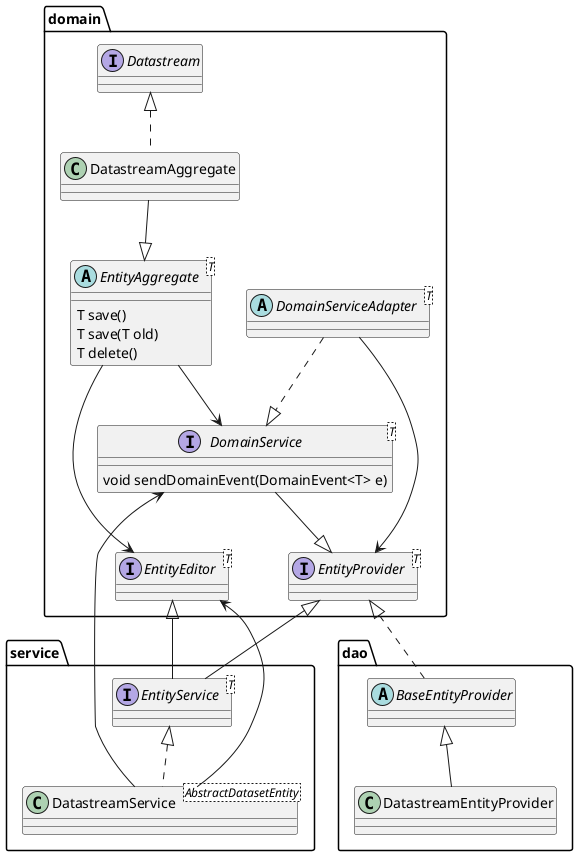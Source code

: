 @startuml 52n SensorThings API, Data Provider (Datastream)

package service {
    interface "EntityService<T>" as api_entity_service
    class "DatastreamService<AbstractDatasetEntity>" as api_ds_service

     api_entity_service <|.. api_ds_service

}

package domain {
    interface "Datastream" as api_ds
    interface "EntityProvider<T>" as api_entity_provider
    interface "EntityEditor<T>" as api_entity_editor

    interface "DomainService<T>" as domain_domain_service {
        void sendDomainEvent(DomainEvent<T> e)
    }
    abstract class "DomainServiceAdapter<T>" as domain_domain_service_adapter
    abstract class "EntityAggregate<T>" as domain_entity_aggregate {
        T save()
        T save(T old)
        T delete()
    }
    class "DatastreamAggregate" as domain_ds_aggregate

    domain_domain_service --|> api_entity_provider
    domain_entity_aggregate ---> api_entity_editor

    domain_domain_service_adapter ..|> domain_domain_service
    domain_domain_service_adapter --> api_entity_provider
}

package dao {
    abstract class "BaseEntityProvider" as dao_base_entity_provider
    class "DatastreamEntityProvider" as dao_ds_entity_provider

'     class "DatastreamRepository" as dao_ds_repo
'     class "DatastreamData" as dao_ds_data

'     class "DatastreamQuerySpecification" as dao_ds_query_spec
'     class "DatastreamGraphBuilder" as dao_ds_graph_builder

    api_entity_provider <|.. dao_base_entity_provider
    dao_base_entity_provider <|-- dao_ds_entity_provider
'     dao_ds_data ..|> api_ds
}


api_entity_editor <|-- api_entity_service
api_entity_provider <|-- api_entity_service
domain_domain_service <-- api_ds_service
api_entity_editor <-- api_ds_service

domain_entity_aggregate --> domain_domain_service
domain_ds_aggregate --|> domain_entity_aggregate
api_ds <|.. domain_ds_aggregate


@enduml